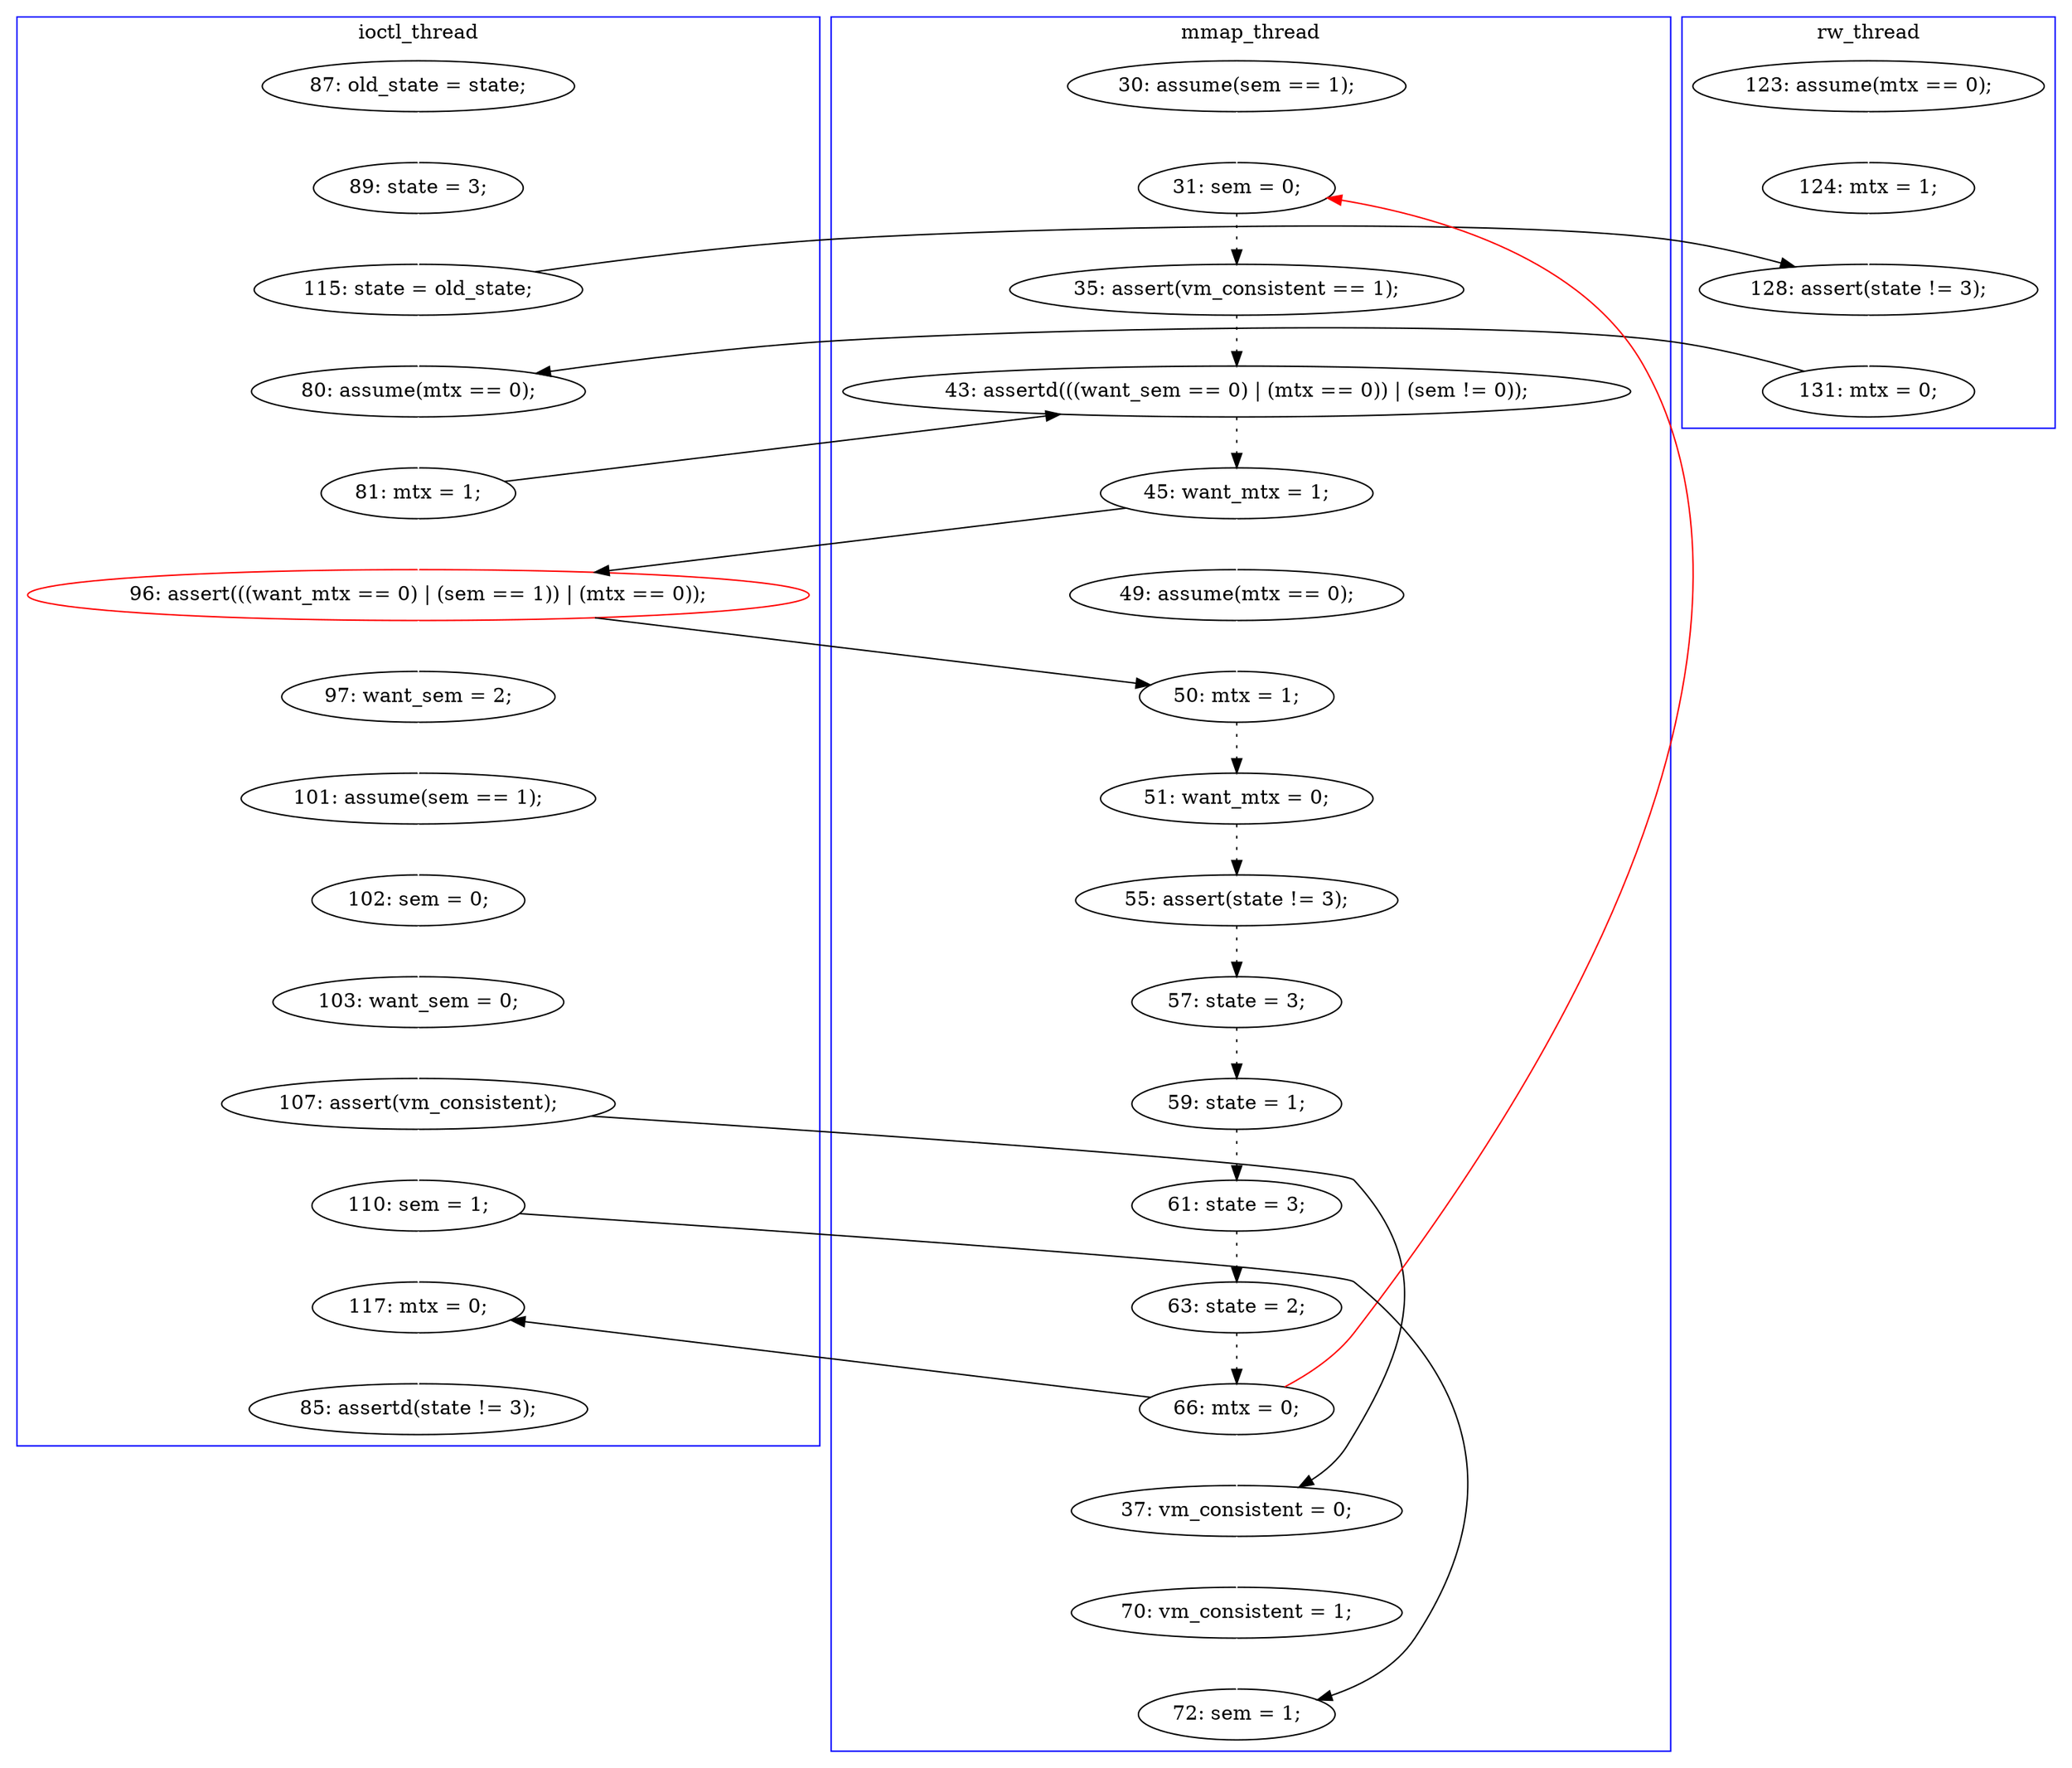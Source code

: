digraph Counterexample {
	39 -> 40 [color = black, style = dotted]
	19 -> 22 [color = black, style = solid, constraint = false]
	43 -> 45 [color = white, style = solid]
	34 -> 35 [color = black, style = dotted]
	18 -> 30 [color = black, style = dotted]
	28 -> 30 [color = black, style = solid, constraint = false]
	28 -> 32 [color = white, style = solid]
	42 -> 43 [color = white, style = solid]
	23 -> 27 [color = black, style = solid, constraint = false]
	35 -> 37 [color = black, style = dotted]
	17 -> 18 [color = black, style = dotted]
	19 -> 27 [color = white, style = solid]
	30 -> 31 [color = black, style = dotted]
	41 -> 42 [color = white, style = solid]
	46 -> 17 [color = red, style = solid, constraint = false]
	13 -> 14 [color = white, style = solid]
	46 -> 50 [color = black, style = solid, constraint = false]
	48 -> 50 [color = white, style = solid]
	48 -> 51 [color = black, style = solid, constraint = false]
	46 -> 47 [color = white, style = solid]
	20 -> 21 [color = white, style = solid]
	36 -> 41 [color = white, style = solid]
	47 -> 49 [color = white, style = solid]
	32 -> 36 [color = white, style = solid]
	16 -> 17 [color = white, style = solid]
	22 -> 23 [color = white, style = solid]
	45 -> 48 [color = white, style = solid]
	50 -> 52 [color = white, style = solid]
	38 -> 39 [color = black, style = dotted]
	45 -> 47 [color = black, style = solid, constraint = false]
	21 -> 22 [color = white, style = solid]
	40 -> 44 [color = black, style = dotted]
	31 -> 33 [color = white, style = solid]
	44 -> 46 [color = black, style = dotted]
	14 -> 19 [color = white, style = solid]
	49 -> 51 [color = white, style = solid]
	33 -> 34 [color = white, style = solid]
	32 -> 34 [color = black, style = solid, constraint = false]
	27 -> 28 [color = white, style = solid]
	31 -> 32 [color = black, style = solid, constraint = false]
	37 -> 38 [color = black, style = dotted]
	subgraph cluster3 {
		label = rw_thread
		color = blue
		22  [label = "128: assert(state != 3);"]
		21  [label = "124: mtx = 1;"]
		23  [label = "131: mtx = 0;"]
		20  [label = "123: assume(mtx == 0);"]
	}
	subgraph cluster2 {
		label = ioctl_thread
		color = blue
		45  [label = "107: assert(vm_consistent);"]
		36  [label = "97: want_sem = 2;"]
		43  [label = "103: want_sem = 0;"]
		32  [label = "96: assert(((want_mtx == 0) | (sem == 1)) | (mtx == 0));", color = red]
		52  [label = "85: assertd(state != 3);"]
		19  [label = "115: state = old_state;"]
		13  [label = "87: old_state = state;"]
		48  [label = "110: sem = 1;"]
		42  [label = "102: sem = 0;"]
		28  [label = "81: mtx = 1;"]
		41  [label = "101: assume(sem == 1);"]
		50  [label = "117: mtx = 0;"]
		27  [label = "80: assume(mtx == 0);"]
		14  [label = "89: state = 3;"]
	}
	subgraph cluster1 {
		label = mmap_thread
		color = blue
		37  [label = "55: assert(state != 3);"]
		39  [label = "59: state = 1;"]
		34  [label = "50: mtx = 1;"]
		33  [label = "49: assume(mtx == 0);"]
		31  [label = "45: want_mtx = 1;"]
		38  [label = "57: state = 3;"]
		16  [label = "30: assume(sem == 1);"]
		40  [label = "61: state = 3;"]
		49  [label = "70: vm_consistent = 1;"]
		35  [label = "51: want_mtx = 0;"]
		51  [label = "72: sem = 1;"]
		47  [label = "37: vm_consistent = 0;"]
		44  [label = "63: state = 2;"]
		30  [label = "43: assertd(((want_sem == 0) | (mtx == 0)) | (sem != 0));"]
		46  [label = "66: mtx = 0;"]
		18  [label = "35: assert(vm_consistent == 1);"]
		17  [label = "31: sem = 0;"]
	}
}